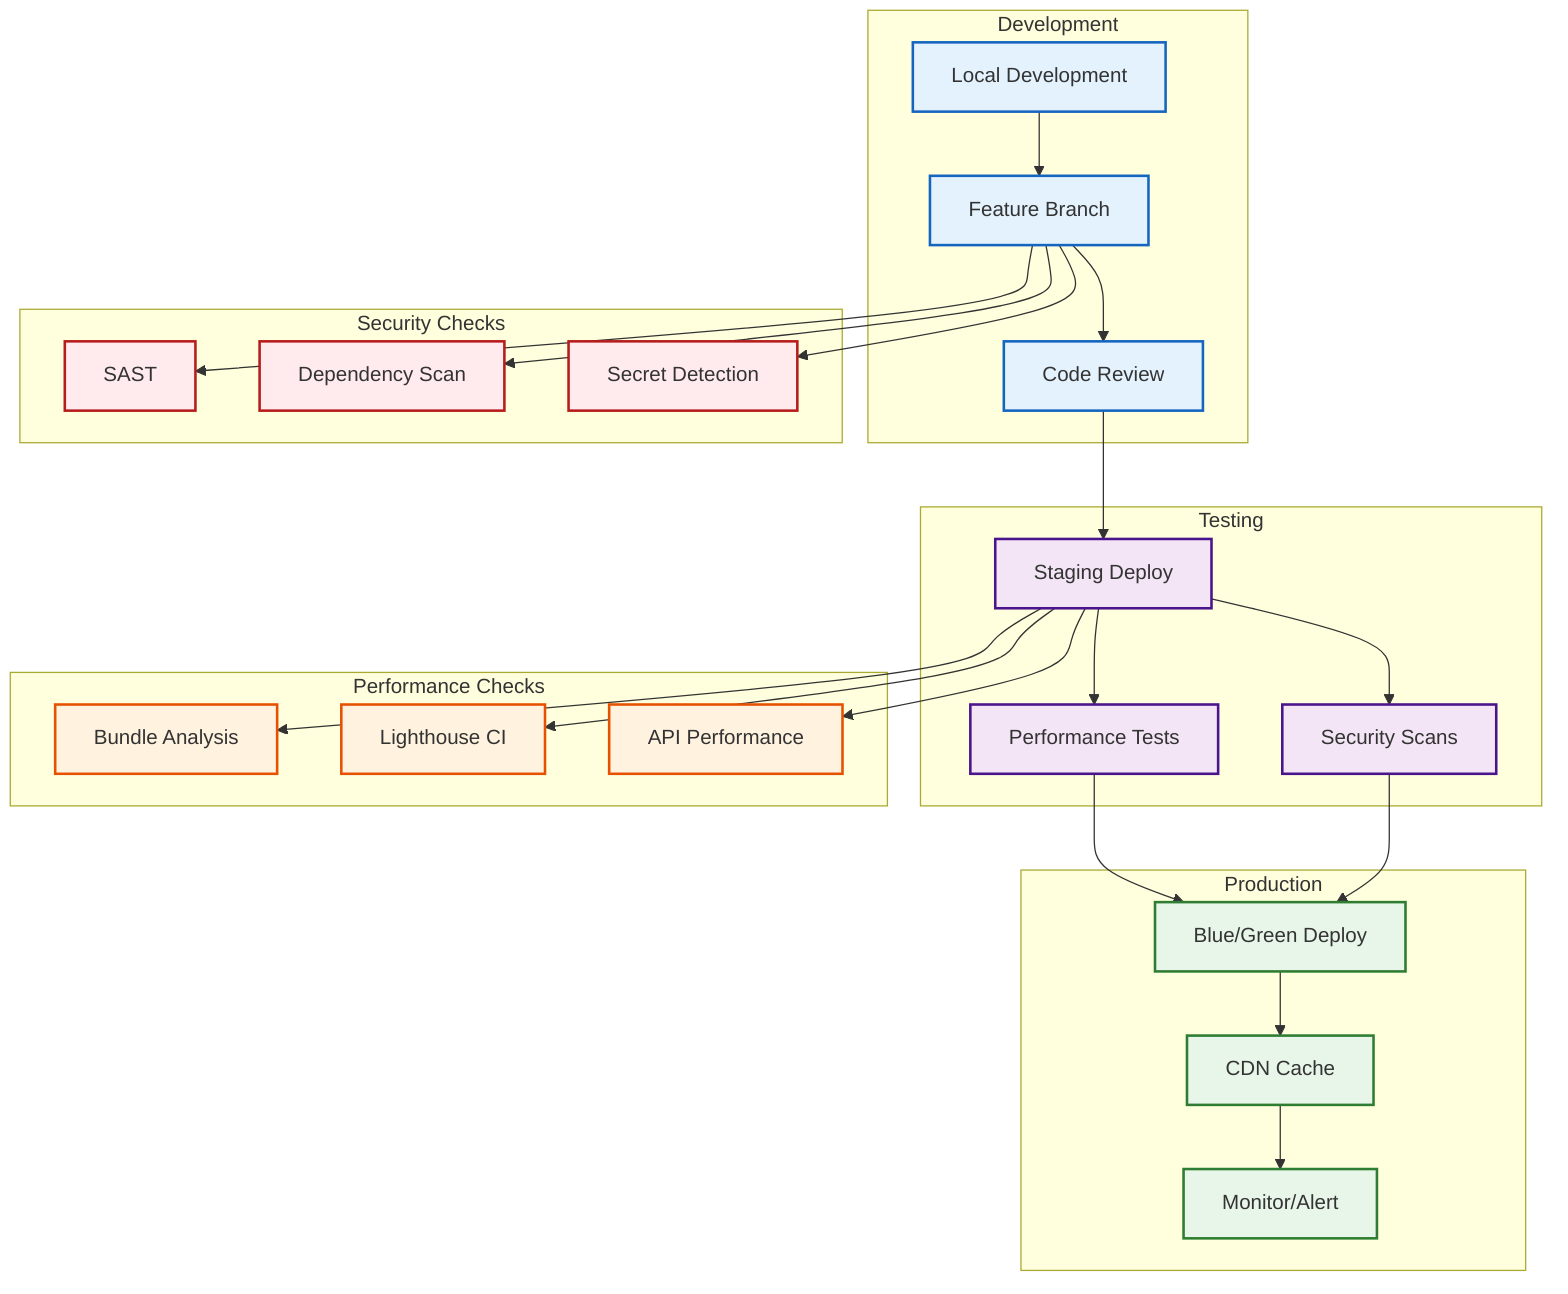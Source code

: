 graph TD
    subgraph Development
        A[Local Development]
        B[Feature Branch]
        C[Code Review]
    end

    subgraph Testing
        D[Staging Deploy]
        E[Performance Tests]
        F[Security Scans]
    end

    subgraph Production
        G[Blue/Green Deploy]
        H[CDN Cache]
        I[Monitor/Alert]
    end

    subgraph Security Checks
        J[SAST]
        K[Dependency Scan]
        L[Secret Detection]
    end

    subgraph Performance Checks
        M[Bundle Analysis]
        N[Lighthouse CI]
        O[API Performance]
    end

    A --> B
    B --> C
    C --> D
    D --> E & F
    E --> G
    F --> G
    G --> H --> I
    
    B --> J & K & L
    D --> M & N & O

    classDef dev fill:#e3f2fd,stroke:#1565c0,stroke-width:2px
    classDef test fill:#f3e5f5,stroke:#4a148c,stroke-width:2px
    classDef prod fill:#e8f5e9,stroke:#2e7d32,stroke-width:2px
    classDef sec fill:#ffebee,stroke:#b71c1c,stroke-width:2px
    classDef perf fill:#fff3e0,stroke:#e65100,stroke-width:2px

    class A,B,C dev
    class D,E,F test
    class G,H,I prod
    class J,K,L sec
    class M,N,O perf